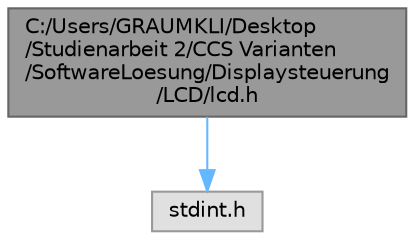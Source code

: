 digraph "C:/Users/GRAUMKLI/Desktop/Studienarbeit 2/CCS Varianten/SoftwareLoesung/Displaysteuerung/LCD/lcd.h"
{
 // LATEX_PDF_SIZE
  bgcolor="transparent";
  edge [fontname=Helvetica,fontsize=10,labelfontname=Helvetica,labelfontsize=10];
  node [fontname=Helvetica,fontsize=10,shape=box,height=0.2,width=0.4];
  Node1 [label="C:/Users/GRAUMKLI/Desktop\l/Studienarbeit 2/CCS Varianten\l/SoftwareLoesung/Displaysteuerung\l/LCD/lcd.h",height=0.2,width=0.4,color="gray40", fillcolor="grey60", style="filled", fontcolor="black",tooltip=" "];
  Node1 -> Node2 [color="steelblue1",style="solid"];
  Node2 [label="stdint.h",height=0.2,width=0.4,color="grey60", fillcolor="#E0E0E0", style="filled",tooltip=" "];
}
